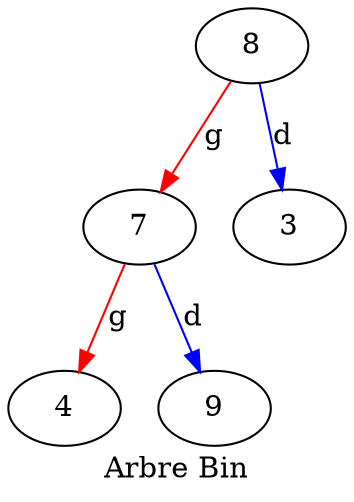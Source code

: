 digraph G { label = "Arbre Bin" 
94189597286128 [label="8" ] ;
94189597286128 -> 94189597286096 [color="red",label="g" ] ;
94189597286096 [label="7" ] ;
94189597286096 -> 94189597286064 [color="red",label="g" ] ;
94189597286064 [label="4" ] ;
94189597286096 -> 94189597286032 [color="blue",label="d" ] ;
94189597286032 [label="9" ] ;
94189597286128 -> 94189597286000 [color="blue",label="d" ] ;
94189597286000 [label="3" ] ;

 }
